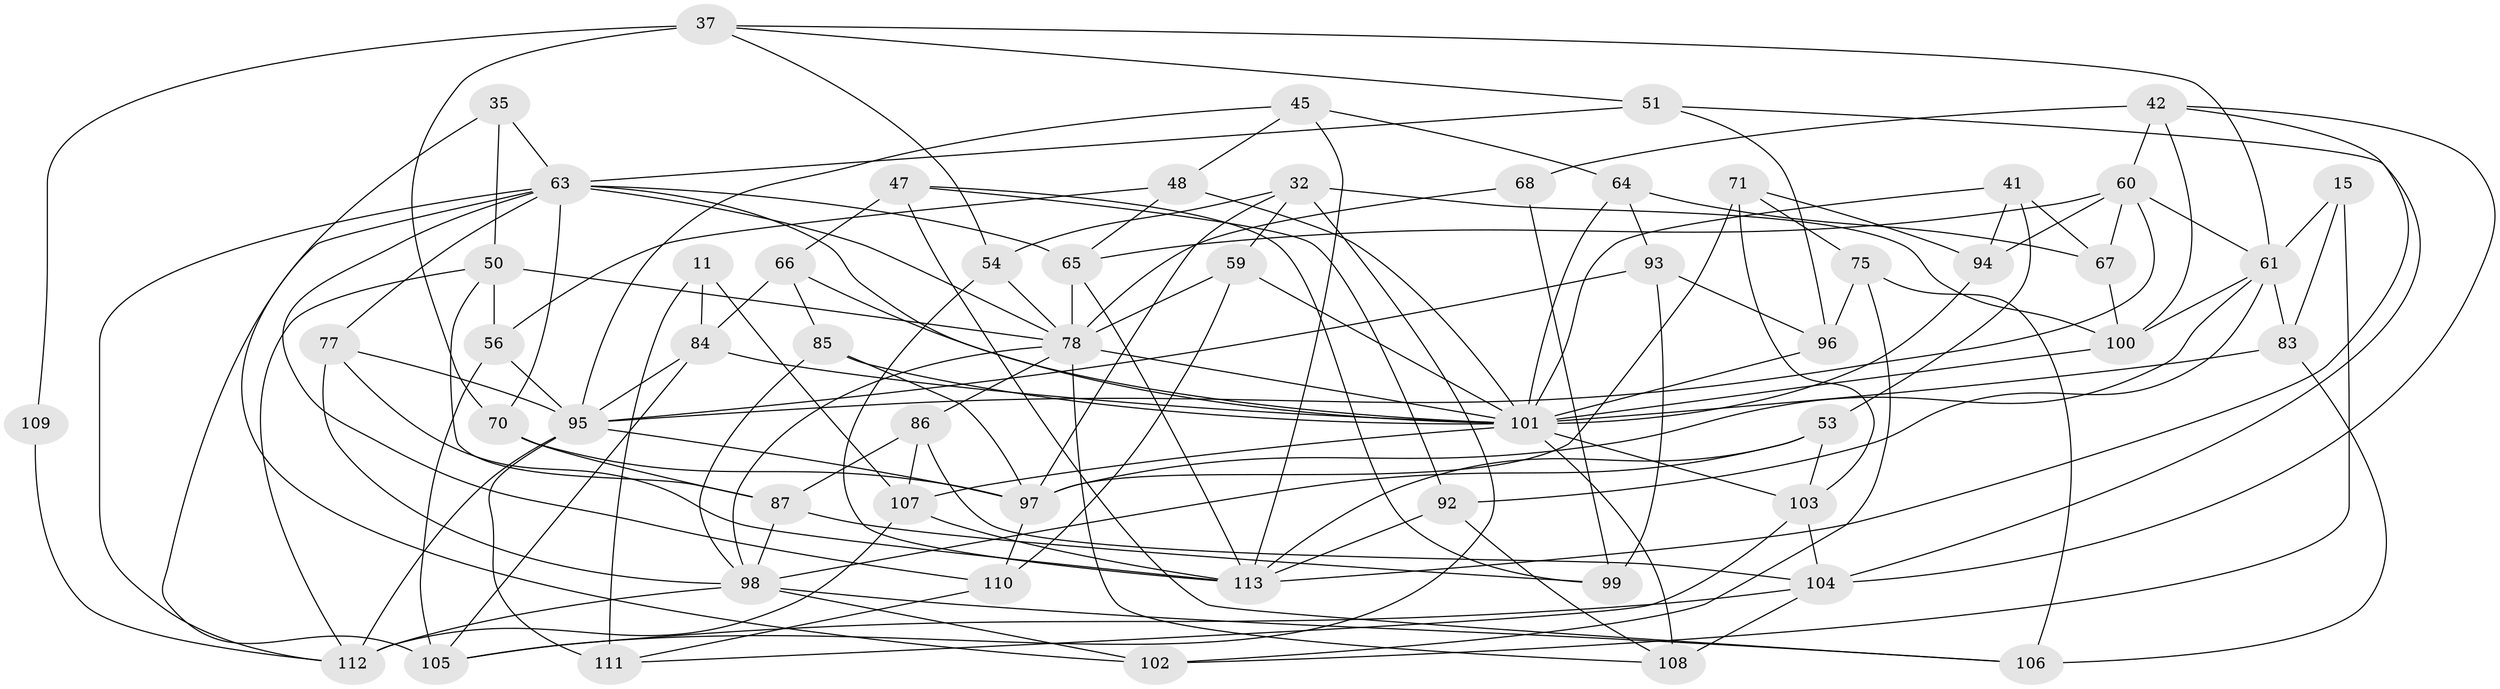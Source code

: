 // original degree distribution, {4: 1.0}
// Generated by graph-tools (version 1.1) at 2025/03/03/04/25 22:03:52]
// undirected, 56 vertices, 139 edges
graph export_dot {
graph [start="1"]
  node [color=gray90,style=filled];
  11;
  15;
  32 [super="+22"];
  35;
  37 [super="+6"];
  41;
  42 [super="+1"];
  45;
  47;
  48;
  50 [super="+30"];
  51;
  53;
  54;
  56;
  59;
  60 [super="+27"];
  61 [super="+57"];
  63 [super="+33+39"];
  64;
  65 [super="+5"];
  66;
  67;
  68;
  70;
  71;
  75;
  77;
  78 [super="+31+52"];
  83 [super="+43"];
  84 [super="+62"];
  85;
  86 [super="+80"];
  87 [super="+46"];
  92;
  93;
  94;
  95 [super="+81+90"];
  96;
  97 [super="+14+20"];
  98 [super="+82"];
  99;
  100 [super="+49+89"];
  101 [super="+40+88+72+91"];
  102 [super="+9"];
  103 [super="+58"];
  104 [super="+8+21"];
  105 [super="+79"];
  106;
  107 [super="+73"];
  108 [super="+10"];
  109;
  110;
  111;
  112 [super="+76"];
  113 [super="+19+38"];
  11 -- 111;
  11 -- 107 [weight=2];
  11 -- 84;
  15 -- 102 [weight=2];
  15 -- 83;
  15 -- 61;
  32 -- 54;
  32 -- 105;
  32 -- 97;
  32 -- 59;
  32 -- 100 [weight=2];
  35 -- 50 [weight=2];
  35 -- 102;
  35 -- 63;
  37 -- 109 [weight=2];
  37 -- 51;
  37 -- 70;
  37 -- 54;
  37 -- 61;
  41 -- 94;
  41 -- 67;
  41 -- 53;
  41 -- 101;
  42 -- 100;
  42 -- 68 [weight=2];
  42 -- 104;
  42 -- 113;
  42 -- 60;
  45 -- 48;
  45 -- 64;
  45 -- 113;
  45 -- 95;
  47 -- 66;
  47 -- 92;
  47 -- 106;
  47 -- 99;
  48 -- 56;
  48 -- 65;
  48 -- 101;
  50 -- 56;
  50 -- 87;
  50 -- 112;
  50 -- 78;
  51 -- 96;
  51 -- 104;
  51 -- 63;
  53 -- 103;
  53 -- 98;
  53 -- 113;
  54 -- 113;
  54 -- 78;
  56 -- 105;
  56 -- 95;
  59 -- 110;
  59 -- 101;
  59 -- 78;
  60 -- 94;
  60 -- 67;
  60 -- 95;
  60 -- 65;
  60 -- 61;
  61 -- 92;
  61 -- 97 [weight=2];
  61 -- 83;
  61 -- 100;
  63 -- 110;
  63 -- 112;
  63 -- 101 [weight=3];
  63 -- 105 [weight=2];
  63 -- 77;
  63 -- 78;
  63 -- 65 [weight=2];
  63 -- 70;
  64 -- 93;
  64 -- 67;
  64 -- 101;
  65 -- 113;
  65 -- 78;
  66 -- 84;
  66 -- 85;
  66 -- 101;
  67 -- 100;
  68 -- 99;
  68 -- 78;
  70 -- 97;
  70 -- 87;
  71 -- 75;
  71 -- 94;
  71 -- 103;
  71 -- 97;
  75 -- 106;
  75 -- 96;
  75 -- 102;
  77 -- 98;
  77 -- 113;
  77 -- 95;
  78 -- 101 [weight=2];
  78 -- 98 [weight=2];
  78 -- 108;
  78 -- 86;
  83 -- 106;
  83 -- 101 [weight=3];
  84 -- 105;
  84 -- 95 [weight=2];
  84 -- 101;
  85 -- 97;
  85 -- 98;
  85 -- 101;
  86 -- 107 [weight=2];
  86 -- 87 [weight=2];
  86 -- 104;
  87 -- 99;
  87 -- 98;
  92 -- 113;
  92 -- 108;
  93 -- 99;
  93 -- 96;
  93 -- 95;
  94 -- 101;
  95 -- 112 [weight=3];
  95 -- 97;
  95 -- 111;
  96 -- 101;
  97 -- 110;
  98 -- 102 [weight=2];
  98 -- 106;
  98 -- 112;
  100 -- 101 [weight=3];
  101 -- 107;
  101 -- 108 [weight=2];
  101 -- 103 [weight=3];
  103 -- 104 [weight=2];
  103 -- 111;
  104 -- 105;
  104 -- 108 [weight=2];
  107 -- 112 [weight=2];
  107 -- 113;
  109 -- 112 [weight=2];
  110 -- 111;
}
